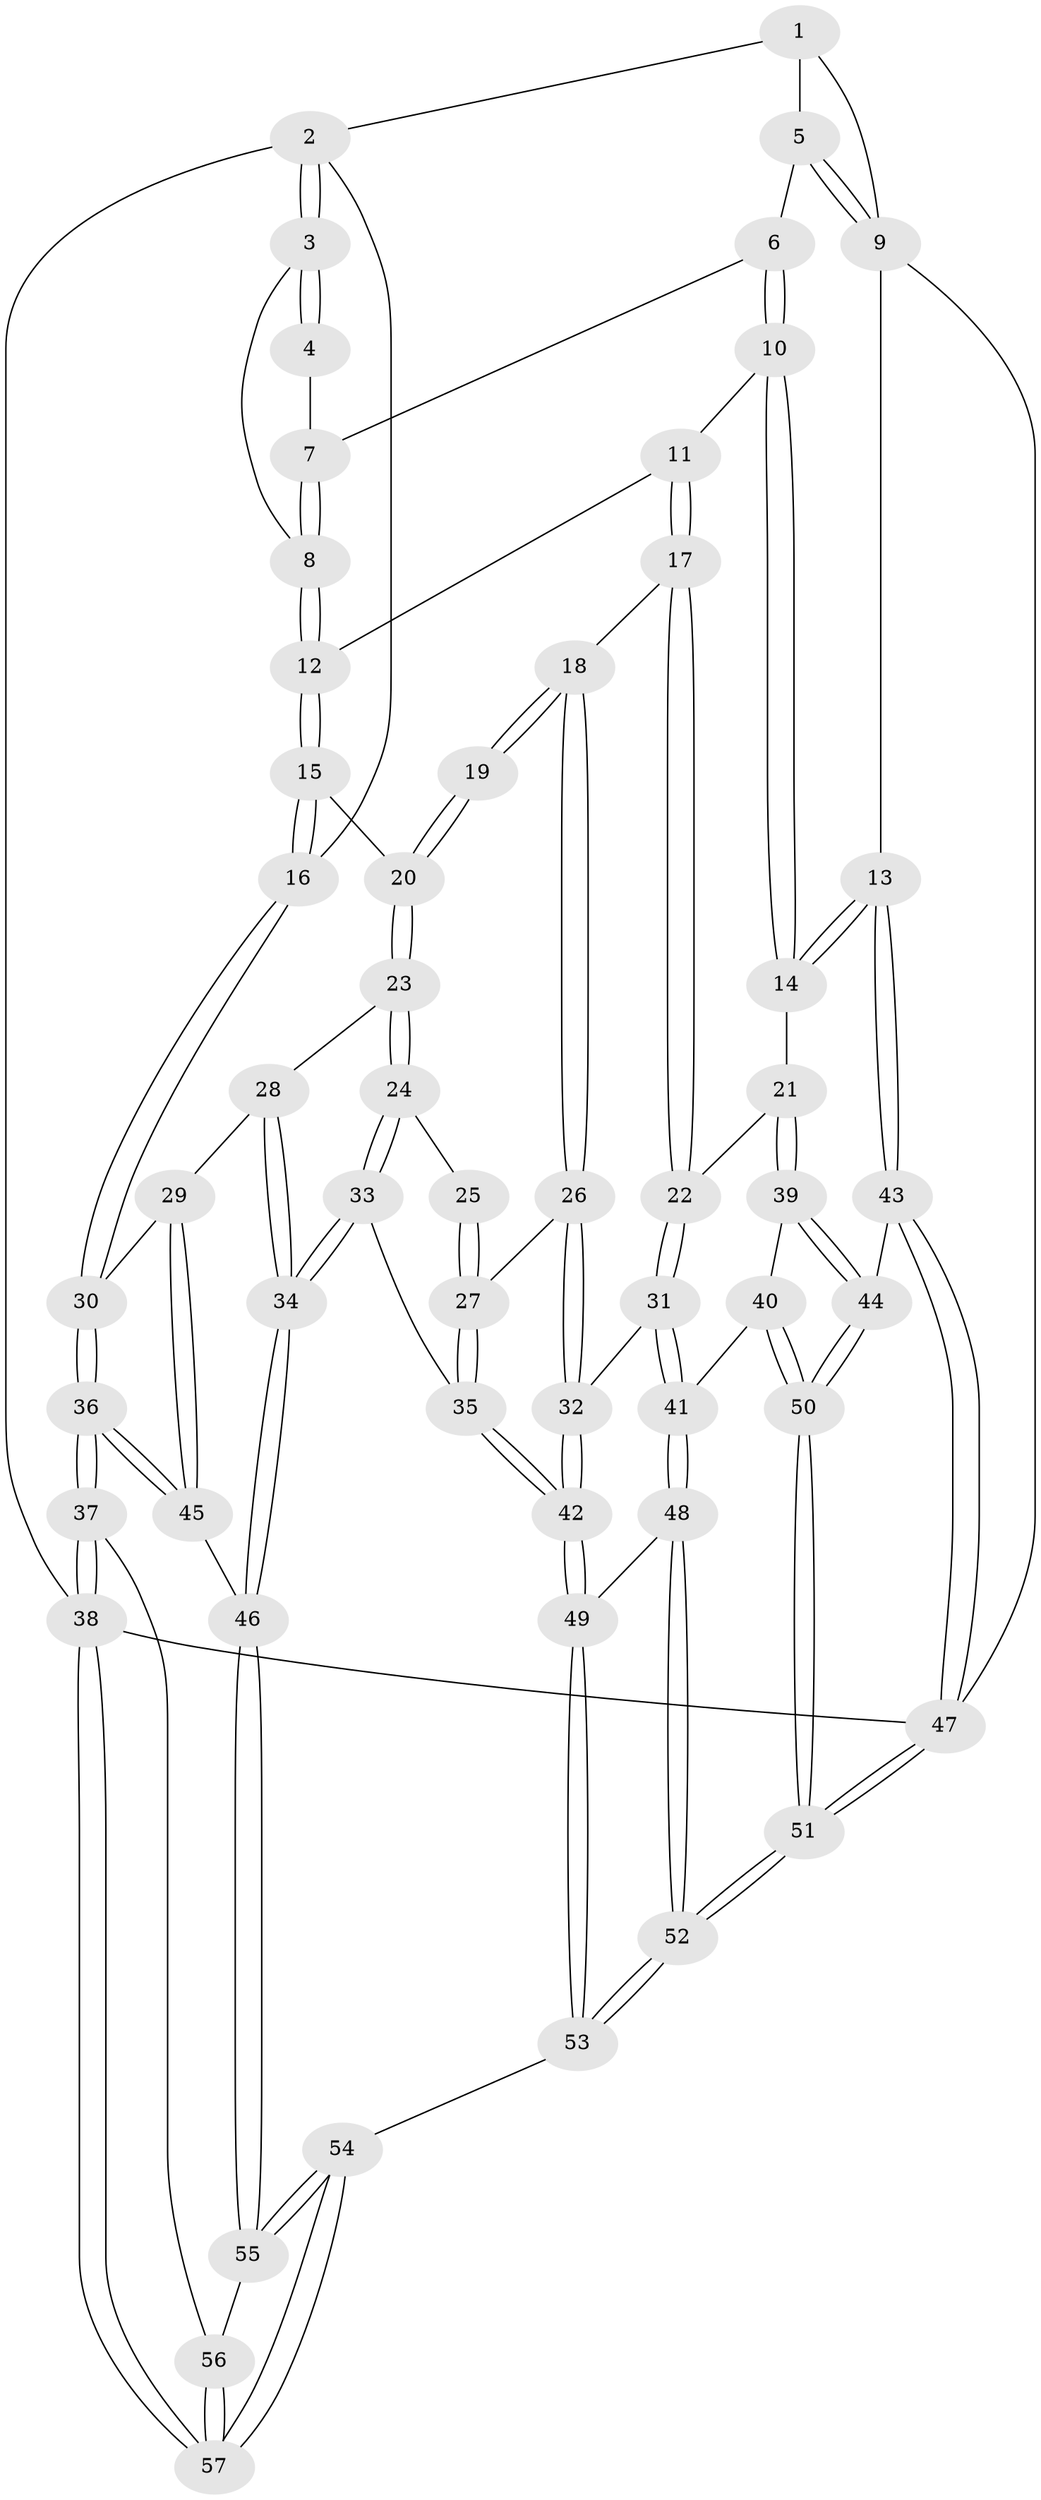 // coarse degree distribution, {4: 0.5151515151515151, 6: 0.06060606060606061, 3: 0.15151515151515152, 5: 0.2727272727272727}
// Generated by graph-tools (version 1.1) at 2025/24/03/03/25 07:24:34]
// undirected, 57 vertices, 139 edges
graph export_dot {
graph [start="1"]
  node [color=gray90,style=filled];
  1 [pos="+1+0"];
  2 [pos="+0+0"];
  3 [pos="+0+0"];
  4 [pos="+0.44264212136442277+0"];
  5 [pos="+0.6751803960181455+0.16166255092695514"];
  6 [pos="+0.621583888953331+0.18783159299398483"];
  7 [pos="+0.44848367187697524+0"];
  8 [pos="+0.33635619089498886+0.20711167397242683"];
  9 [pos="+1+0.2727218211106667"];
  10 [pos="+0.5930506257464818+0.344778514352763"];
  11 [pos="+0.41795141629760624+0.3801813566496981"];
  12 [pos="+0.3229704980200607+0.31398889948672004"];
  13 [pos="+0.8420752784996223+0.5258480277659908"];
  14 [pos="+0.825230058472447+0.5217398248712124"];
  15 [pos="+0.00260434433108919+0.3864415111846746"];
  16 [pos="+0+0.35655064893441085"];
  17 [pos="+0.406200739329885+0.5455707427225205"];
  18 [pos="+0.39752871088300323+0.5505641615611969"];
  19 [pos="+0.32528738039714206+0.573406297912969"];
  20 [pos="+0.0603016274422982+0.45323891113113374"];
  21 [pos="+0.6382746777443941+0.6016030999099427"];
  22 [pos="+0.47587177631271516+0.615919302307768"];
  23 [pos="+0.12670088469438917+0.5737632561800905"];
  24 [pos="+0.22448669307471475+0.6533070979602439"];
  25 [pos="+0.29975355570391615+0.6014753278701583"];
  26 [pos="+0.3418560058981323+0.6998489254131732"];
  27 [pos="+0.3161810011670455+0.7072091229451314"];
  28 [pos="+0.11914394642749342+0.6491365205898592"];
  29 [pos="+0.08634891941241551+0.7362723498385488"];
  30 [pos="+0+0.38157255496281123"];
  31 [pos="+0.4648013160479853+0.745604646210077"];
  32 [pos="+0.4265907965811176+0.7479579170517211"];
  33 [pos="+0.23324764322586752+0.7647312452739434"];
  34 [pos="+0.21555854151095205+0.7756449252290566"];
  35 [pos="+0.23622860118097255+0.7650058147487231"];
  36 [pos="+0+0.8053552248044767"];
  37 [pos="+0+0.8640916663975367"];
  38 [pos="+0+1"];
  39 [pos="+0.5778654979355012+0.7620168860782487"];
  40 [pos="+0.5406631591602974+0.781175232879573"];
  41 [pos="+0.48122771127083364+0.7695422849891587"];
  42 [pos="+0.31330499875032874+0.8065190001326183"];
  43 [pos="+0.8906939447456507+0.7443408501947187"];
  44 [pos="+0.7829410544266435+0.7946700413734539"];
  45 [pos="+0.08686001612725112+0.7729183136352005"];
  46 [pos="+0.16674686280870174+0.8137834669860781"];
  47 [pos="+1+1"];
  48 [pos="+0.46975174650954393+0.8040296001564622"];
  49 [pos="+0.34764951668366156+0.8781183731137513"];
  50 [pos="+0.6247670847732669+0.9296112952263521"];
  51 [pos="+0.5067940939603972+1"];
  52 [pos="+0.4934769225916675+1"];
  53 [pos="+0.347587901530165+1"];
  54 [pos="+0.32167834001474205+1"];
  55 [pos="+0.16427916197641398+0.8651233596850633"];
  56 [pos="+0.1035877797173413+0.8941787239783259"];
  57 [pos="+0+1"];
  1 -- 2;
  1 -- 5;
  1 -- 9;
  2 -- 3;
  2 -- 3;
  2 -- 16;
  2 -- 38;
  3 -- 4;
  3 -- 4;
  3 -- 8;
  4 -- 7;
  5 -- 6;
  5 -- 9;
  5 -- 9;
  6 -- 7;
  6 -- 10;
  6 -- 10;
  7 -- 8;
  7 -- 8;
  8 -- 12;
  8 -- 12;
  9 -- 13;
  9 -- 47;
  10 -- 11;
  10 -- 14;
  10 -- 14;
  11 -- 12;
  11 -- 17;
  11 -- 17;
  12 -- 15;
  12 -- 15;
  13 -- 14;
  13 -- 14;
  13 -- 43;
  13 -- 43;
  14 -- 21;
  15 -- 16;
  15 -- 16;
  15 -- 20;
  16 -- 30;
  16 -- 30;
  17 -- 18;
  17 -- 22;
  17 -- 22;
  18 -- 19;
  18 -- 19;
  18 -- 26;
  18 -- 26;
  19 -- 20;
  19 -- 20;
  20 -- 23;
  20 -- 23;
  21 -- 22;
  21 -- 39;
  21 -- 39;
  22 -- 31;
  22 -- 31;
  23 -- 24;
  23 -- 24;
  23 -- 28;
  24 -- 25;
  24 -- 33;
  24 -- 33;
  25 -- 27;
  25 -- 27;
  26 -- 27;
  26 -- 32;
  26 -- 32;
  27 -- 35;
  27 -- 35;
  28 -- 29;
  28 -- 34;
  28 -- 34;
  29 -- 30;
  29 -- 45;
  29 -- 45;
  30 -- 36;
  30 -- 36;
  31 -- 32;
  31 -- 41;
  31 -- 41;
  32 -- 42;
  32 -- 42;
  33 -- 34;
  33 -- 34;
  33 -- 35;
  34 -- 46;
  34 -- 46;
  35 -- 42;
  35 -- 42;
  36 -- 37;
  36 -- 37;
  36 -- 45;
  36 -- 45;
  37 -- 38;
  37 -- 38;
  37 -- 56;
  38 -- 57;
  38 -- 57;
  38 -- 47;
  39 -- 40;
  39 -- 44;
  39 -- 44;
  40 -- 41;
  40 -- 50;
  40 -- 50;
  41 -- 48;
  41 -- 48;
  42 -- 49;
  42 -- 49;
  43 -- 44;
  43 -- 47;
  43 -- 47;
  44 -- 50;
  44 -- 50;
  45 -- 46;
  46 -- 55;
  46 -- 55;
  47 -- 51;
  47 -- 51;
  48 -- 49;
  48 -- 52;
  48 -- 52;
  49 -- 53;
  49 -- 53;
  50 -- 51;
  50 -- 51;
  51 -- 52;
  51 -- 52;
  52 -- 53;
  52 -- 53;
  53 -- 54;
  54 -- 55;
  54 -- 55;
  54 -- 57;
  54 -- 57;
  55 -- 56;
  56 -- 57;
  56 -- 57;
}
